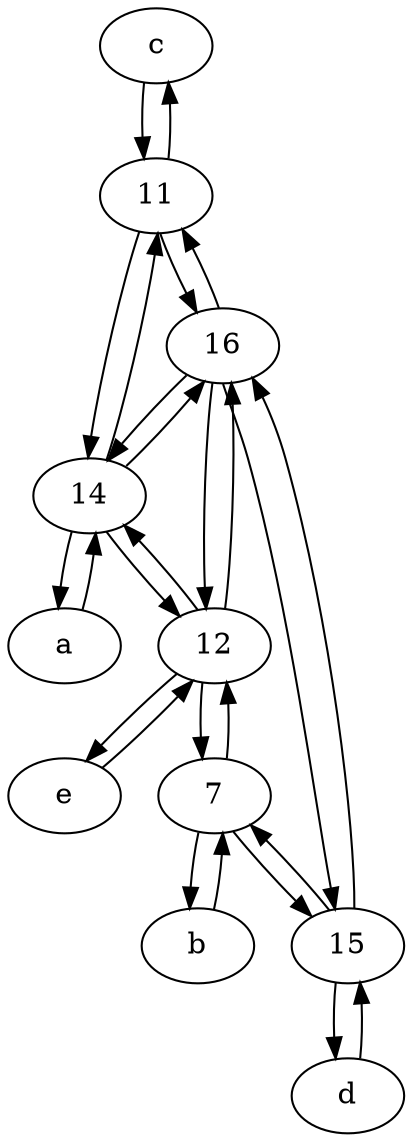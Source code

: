 digraph  {
	c [pos="20,10!"];
	e [pos="30,50!"];
	14;
	a [pos="40,10!"];
	b [pos="50,20!"];
	11;
	d [pos="20,30!"];
	12;
	7;
	15;
	16;
	14 -> 16;
	7 -> 15;
	15 -> 16;
	12 -> 14;
	14 -> 11;
	11 -> c;
	11 -> 16;
	16 -> 11;
	b -> 7;
	7 -> b;
	a -> 14;
	12 -> 16;
	16 -> 15;
	e -> 12;
	16 -> 14;
	15 -> 7;
	15 -> d;
	11 -> 14;
	12 -> 7;
	7 -> 12;
	14 -> 12;
	c -> 11;
	12 -> e;
	d -> 15;
	16 -> 12;
	14 -> a;

	}